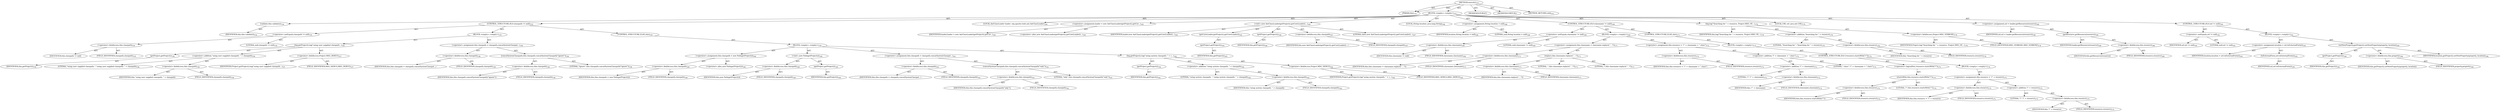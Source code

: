 digraph "execute" {  
"111669149699" [label = <(METHOD,execute)<SUB>153</SUB>> ]
"115964116993" [label = <(PARAM,this)<SUB>153</SUB>> ]
"25769803790" [label = <(BLOCK,&lt;empty&gt;,&lt;empty&gt;)<SUB>153</SUB>> ]
"30064771111" [label = <(validate,this.validate())<SUB>154</SUB>> ]
"68719476737" [label = <(IDENTIFIER,this,this.validate())<SUB>154</SUB>> ]
"47244640264" [label = <(CONTROL_STRUCTURE,IF,if (classpath != null))<SUB>155</SUB>> ]
"30064771112" [label = <(&lt;operator&gt;.notEquals,classpath != null)<SUB>155</SUB>> ]
"30064771113" [label = <(&lt;operator&gt;.fieldAccess,this.classpath)<SUB>155</SUB>> ]
"68719476774" [label = <(IDENTIFIER,this,classpath != null)> ]
"55834574858" [label = <(FIELD_IDENTIFIER,classpath,classpath)<SUB>155</SUB>> ]
"90194313227" [label = <(LITERAL,null,classpath != null)<SUB>155</SUB>> ]
"25769803791" [label = <(BLOCK,&lt;empty&gt;,&lt;empty&gt;)<SUB>155</SUB>> ]
"30064771114" [label = <(log,getProject().log(&quot;using user supplied classpath...)<SUB>156</SUB>> ]
"30064771115" [label = <(getProject,getProject())<SUB>156</SUB>> ]
"68719476738" [label = <(IDENTIFIER,this,getProject())<SUB>156</SUB>> ]
"30064771116" [label = <(&lt;operator&gt;.addition,&quot;using user supplied classpath: &quot; + classpath)<SUB>156</SUB>> ]
"90194313228" [label = <(LITERAL,&quot;using user supplied classpath: &quot;,&quot;using user supplied classpath: &quot; + classpath)<SUB>156</SUB>> ]
"30064771117" [label = <(&lt;operator&gt;.fieldAccess,this.classpath)<SUB>156</SUB>> ]
"68719476775" [label = <(IDENTIFIER,this,&quot;using user supplied classpath: &quot; + classpath)> ]
"55834574859" [label = <(FIELD_IDENTIFIER,classpath,classpath)<SUB>156</SUB>> ]
"30064771118" [label = <(&lt;operator&gt;.fieldAccess,Project.MSG_DEBUG)<SUB>157</SUB>> ]
"68719476776" [label = <(IDENTIFIER,Project,getProject().log(&quot;using user supplied classpath...)<SUB>157</SUB>> ]
"55834574860" [label = <(FIELD_IDENTIFIER,MSG_DEBUG,MSG_DEBUG)<SUB>157</SUB>> ]
"30064771119" [label = <(&lt;operator&gt;.assignment,this.classpath = classpath.concatSystemClasspat...)<SUB>158</SUB>> ]
"30064771120" [label = <(&lt;operator&gt;.fieldAccess,this.classpath)<SUB>158</SUB>> ]
"68719476777" [label = <(IDENTIFIER,this,this.classpath = classpath.concatSystemClasspat...)> ]
"55834574861" [label = <(FIELD_IDENTIFIER,classpath,classpath)<SUB>158</SUB>> ]
"30064771121" [label = <(concatSystemClasspath,this.classpath.concatSystemClasspath(&quot;ignore&quot;))<SUB>158</SUB>> ]
"30064771122" [label = <(&lt;operator&gt;.fieldAccess,this.classpath)<SUB>158</SUB>> ]
"68719476778" [label = <(IDENTIFIER,this,this.classpath.concatSystemClasspath(&quot;ignore&quot;))> ]
"55834574862" [label = <(FIELD_IDENTIFIER,classpath,classpath)<SUB>158</SUB>> ]
"90194313229" [label = <(LITERAL,&quot;ignore&quot;,this.classpath.concatSystemClasspath(&quot;ignore&quot;))<SUB>158</SUB>> ]
"47244640265" [label = <(CONTROL_STRUCTURE,ELSE,else)<SUB>159</SUB>> ]
"25769803792" [label = <(BLOCK,&lt;empty&gt;,&lt;empty&gt;)<SUB>159</SUB>> ]
"30064771123" [label = <(&lt;operator&gt;.assignment,this.classpath = new Path(getProject()))<SUB>160</SUB>> ]
"30064771124" [label = <(&lt;operator&gt;.fieldAccess,this.classpath)<SUB>160</SUB>> ]
"68719476779" [label = <(IDENTIFIER,this,this.classpath = new Path(getProject()))> ]
"55834574863" [label = <(FIELD_IDENTIFIER,classpath,classpath)<SUB>160</SUB>> ]
"30064771125" [label = <(&lt;operator&gt;.alloc,new Path(getProject()))<SUB>160</SUB>> ]
"30064771126" [label = <(&lt;init&gt;,new Path(getProject()))<SUB>160</SUB>> ]
"30064771127" [label = <(&lt;operator&gt;.fieldAccess,this.classpath)<SUB>160</SUB>> ]
"68719476780" [label = <(IDENTIFIER,this,new Path(getProject()))> ]
"55834574864" [label = <(FIELD_IDENTIFIER,classpath,classpath)<SUB>160</SUB>> ]
"30064771128" [label = <(getProject,getProject())<SUB>160</SUB>> ]
"68719476739" [label = <(IDENTIFIER,this,getProject())<SUB>160</SUB>> ]
"30064771129" [label = <(&lt;operator&gt;.assignment,this.classpath = classpath.concatSystemClasspat...)<SUB>161</SUB>> ]
"30064771130" [label = <(&lt;operator&gt;.fieldAccess,this.classpath)<SUB>161</SUB>> ]
"68719476781" [label = <(IDENTIFIER,this,this.classpath = classpath.concatSystemClasspat...)> ]
"55834574865" [label = <(FIELD_IDENTIFIER,classpath,classpath)<SUB>161</SUB>> ]
"30064771131" [label = <(concatSystemClasspath,this.classpath.concatSystemClasspath(&quot;only&quot;))<SUB>161</SUB>> ]
"30064771132" [label = <(&lt;operator&gt;.fieldAccess,this.classpath)<SUB>161</SUB>> ]
"68719476782" [label = <(IDENTIFIER,this,this.classpath.concatSystemClasspath(&quot;only&quot;))> ]
"55834574866" [label = <(FIELD_IDENTIFIER,classpath,classpath)<SUB>161</SUB>> ]
"90194313230" [label = <(LITERAL,&quot;only&quot;,this.classpath.concatSystemClasspath(&quot;only&quot;))<SUB>161</SUB>> ]
"30064771133" [label = <(log,getProject().log(&quot;using system classpath: &quot; + c...)<SUB>162</SUB>> ]
"30064771134" [label = <(getProject,getProject())<SUB>162</SUB>> ]
"68719476740" [label = <(IDENTIFIER,this,getProject())<SUB>162</SUB>> ]
"30064771135" [label = <(&lt;operator&gt;.addition,&quot;using system classpath: &quot; + classpath)<SUB>162</SUB>> ]
"90194313231" [label = <(LITERAL,&quot;using system classpath: &quot;,&quot;using system classpath: &quot; + classpath)<SUB>162</SUB>> ]
"30064771136" [label = <(&lt;operator&gt;.fieldAccess,this.classpath)<SUB>162</SUB>> ]
"68719476783" [label = <(IDENTIFIER,this,&quot;using system classpath: &quot; + classpath)> ]
"55834574867" [label = <(FIELD_IDENTIFIER,classpath,classpath)<SUB>162</SUB>> ]
"30064771137" [label = <(&lt;operator&gt;.fieldAccess,Project.MSG_DEBUG)<SUB>162</SUB>> ]
"68719476784" [label = <(IDENTIFIER,Project,getProject().log(&quot;using system classpath: &quot; + c...)<SUB>162</SUB>> ]
"55834574868" [label = <(FIELD_IDENTIFIER,MSG_DEBUG,MSG_DEBUG)<SUB>162</SUB>> ]
"94489280516" [label = <(LOCAL,AntClassLoader loader: org.apache.tools.ant.AntClassLoader)<SUB>164</SUB>> ]
"30064771138" [label = <(&lt;operator&gt;.assignment,loader = new AntClassLoader(getProject().getCor...)<SUB>165</SUB>> ]
"68719476785" [label = <(IDENTIFIER,loader,loader = new AntClassLoader(getProject().getCor...)<SUB>165</SUB>> ]
"30064771139" [label = <(&lt;operator&gt;.alloc,new AntClassLoader(getProject().getCoreLoader()...)<SUB>165</SUB>> ]
"30064771140" [label = <(&lt;init&gt;,new AntClassLoader(getProject().getCoreLoader()...)<SUB>165</SUB>> ]
"68719476786" [label = <(IDENTIFIER,loader,new AntClassLoader(getProject().getCoreLoader()...)<SUB>165</SUB>> ]
"30064771141" [label = <(getCoreLoader,getProject().getCoreLoader())<SUB>165</SUB>> ]
"30064771142" [label = <(getProject,getProject())<SUB>165</SUB>> ]
"68719476741" [label = <(IDENTIFIER,this,getProject())<SUB>165</SUB>> ]
"30064771143" [label = <(getProject,getProject())<SUB>166</SUB>> ]
"68719476742" [label = <(IDENTIFIER,this,getProject())<SUB>166</SUB>> ]
"30064771144" [label = <(&lt;operator&gt;.fieldAccess,this.classpath)<SUB>167</SUB>> ]
"68719476787" [label = <(IDENTIFIER,this,new AntClassLoader(getProject().getCoreLoader()...)> ]
"55834574869" [label = <(FIELD_IDENTIFIER,classpath,classpath)<SUB>167</SUB>> ]
"90194313232" [label = <(LITERAL,false,new AntClassLoader(getProject().getCoreLoader()...)<SUB>167</SUB>> ]
"94489280517" [label = <(LOCAL,String location: java.lang.String)<SUB>168</SUB>> ]
"30064771145" [label = <(&lt;operator&gt;.assignment,String location = null)<SUB>168</SUB>> ]
"68719476788" [label = <(IDENTIFIER,location,String location = null)<SUB>168</SUB>> ]
"90194313233" [label = <(LITERAL,null,String location = null)<SUB>168</SUB>> ]
"47244640266" [label = <(CONTROL_STRUCTURE,IF,if (classname != null))<SUB>169</SUB>> ]
"30064771146" [label = <(&lt;operator&gt;.notEquals,classname != null)<SUB>169</SUB>> ]
"30064771147" [label = <(&lt;operator&gt;.fieldAccess,this.classname)<SUB>169</SUB>> ]
"68719476789" [label = <(IDENTIFIER,this,classname != null)> ]
"55834574870" [label = <(FIELD_IDENTIFIER,classname,classname)<SUB>169</SUB>> ]
"90194313234" [label = <(LITERAL,null,classname != null)<SUB>169</SUB>> ]
"25769803793" [label = <(BLOCK,&lt;empty&gt;,&lt;empty&gt;)<SUB>169</SUB>> ]
"30064771148" [label = <(&lt;operator&gt;.assignment,this.classname = classname.replace('.', '/'))<SUB>171</SUB>> ]
"30064771149" [label = <(&lt;operator&gt;.fieldAccess,this.classname)<SUB>171</SUB>> ]
"68719476790" [label = <(IDENTIFIER,this,this.classname = classname.replace('.', '/'))> ]
"55834574871" [label = <(FIELD_IDENTIFIER,classname,classname)<SUB>171</SUB>> ]
"30064771150" [label = <(replace,this.classname.replace('.', '/'))<SUB>171</SUB>> ]
"30064771151" [label = <(&lt;operator&gt;.fieldAccess,this.classname)<SUB>171</SUB>> ]
"68719476791" [label = <(IDENTIFIER,this,this.classname.replace('.', '/'))> ]
"55834574872" [label = <(FIELD_IDENTIFIER,classname,classname)<SUB>171</SUB>> ]
"90194313235" [label = <(LITERAL,'.',this.classname.replace('.', '/'))<SUB>171</SUB>> ]
"90194313236" [label = <(LITERAL,'/',this.classname.replace('.', '/'))<SUB>171</SUB>> ]
"30064771152" [label = <(&lt;operator&gt;.assignment,this.resource = &quot;/&quot; + classname + &quot;.class&quot;)<SUB>172</SUB>> ]
"30064771153" [label = <(&lt;operator&gt;.fieldAccess,this.resource)<SUB>172</SUB>> ]
"68719476792" [label = <(IDENTIFIER,this,this.resource = &quot;/&quot; + classname + &quot;.class&quot;)> ]
"55834574873" [label = <(FIELD_IDENTIFIER,resource,resource)<SUB>172</SUB>> ]
"30064771154" [label = <(&lt;operator&gt;.addition,&quot;/&quot; + classname + &quot;.class&quot;)<SUB>172</SUB>> ]
"30064771155" [label = <(&lt;operator&gt;.addition,&quot;/&quot; + classname)<SUB>172</SUB>> ]
"90194313237" [label = <(LITERAL,&quot;/&quot;,&quot;/&quot; + classname)<SUB>172</SUB>> ]
"30064771156" [label = <(&lt;operator&gt;.fieldAccess,this.classname)<SUB>172</SUB>> ]
"68719476793" [label = <(IDENTIFIER,this,&quot;/&quot; + classname)> ]
"55834574874" [label = <(FIELD_IDENTIFIER,classname,classname)<SUB>172</SUB>> ]
"90194313238" [label = <(LITERAL,&quot;.class&quot;,&quot;/&quot; + classname + &quot;.class&quot;)<SUB>172</SUB>> ]
"47244640267" [label = <(CONTROL_STRUCTURE,ELSE,else)<SUB>173</SUB>> ]
"25769803794" [label = <(BLOCK,&lt;empty&gt;,&lt;empty&gt;)<SUB>173</SUB>> ]
"47244640268" [label = <(CONTROL_STRUCTURE,IF,if (!resource.startsWith(&quot;/&quot;)))<SUB>174</SUB>> ]
"30064771157" [label = <(&lt;operator&gt;.logicalNot,!resource.startsWith(&quot;/&quot;))<SUB>174</SUB>> ]
"30064771158" [label = <(startsWith,this.resource.startsWith(&quot;/&quot;))<SUB>174</SUB>> ]
"30064771159" [label = <(&lt;operator&gt;.fieldAccess,this.resource)<SUB>174</SUB>> ]
"68719476794" [label = <(IDENTIFIER,this,this.resource.startsWith(&quot;/&quot;))> ]
"55834574875" [label = <(FIELD_IDENTIFIER,resource,resource)<SUB>174</SUB>> ]
"90194313239" [label = <(LITERAL,&quot;/&quot;,this.resource.startsWith(&quot;/&quot;))<SUB>174</SUB>> ]
"25769803795" [label = <(BLOCK,&lt;empty&gt;,&lt;empty&gt;)<SUB>174</SUB>> ]
"30064771160" [label = <(&lt;operator&gt;.assignment,this.resource = &quot;/&quot; + resource)<SUB>175</SUB>> ]
"30064771161" [label = <(&lt;operator&gt;.fieldAccess,this.resource)<SUB>175</SUB>> ]
"68719476795" [label = <(IDENTIFIER,this,this.resource = &quot;/&quot; + resource)> ]
"55834574876" [label = <(FIELD_IDENTIFIER,resource,resource)<SUB>175</SUB>> ]
"30064771162" [label = <(&lt;operator&gt;.addition,&quot;/&quot; + resource)<SUB>175</SUB>> ]
"90194313240" [label = <(LITERAL,&quot;/&quot;,&quot;/&quot; + resource)<SUB>175</SUB>> ]
"30064771163" [label = <(&lt;operator&gt;.fieldAccess,this.resource)<SUB>175</SUB>> ]
"68719476796" [label = <(IDENTIFIER,this,&quot;/&quot; + resource)> ]
"55834574877" [label = <(FIELD_IDENTIFIER,resource,resource)<SUB>175</SUB>> ]
"30064771164" [label = <(log,log(&quot;Searching for &quot; + resource, Project.MSG_VE...)<SUB>178</SUB>> ]
"68719476743" [label = <(IDENTIFIER,this,log(&quot;Searching for &quot; + resource, Project.MSG_VE...)<SUB>178</SUB>> ]
"30064771165" [label = <(&lt;operator&gt;.addition,&quot;Searching for &quot; + resource)<SUB>178</SUB>> ]
"90194313241" [label = <(LITERAL,&quot;Searching for &quot;,&quot;Searching for &quot; + resource)<SUB>178</SUB>> ]
"30064771166" [label = <(&lt;operator&gt;.fieldAccess,this.resource)<SUB>178</SUB>> ]
"68719476797" [label = <(IDENTIFIER,this,&quot;Searching for &quot; + resource)> ]
"55834574878" [label = <(FIELD_IDENTIFIER,resource,resource)<SUB>178</SUB>> ]
"30064771167" [label = <(&lt;operator&gt;.fieldAccess,Project.MSG_VERBOSE)<SUB>178</SUB>> ]
"68719476798" [label = <(IDENTIFIER,Project,log(&quot;Searching for &quot; + resource, Project.MSG_VE...)<SUB>178</SUB>> ]
"55834574879" [label = <(FIELD_IDENTIFIER,MSG_VERBOSE,MSG_VERBOSE)<SUB>178</SUB>> ]
"94489280518" [label = <(LOCAL,URL url: java.net.URL)<SUB>179</SUB>> ]
"30064771168" [label = <(&lt;operator&gt;.assignment,url = loader.getResource(resource))<SUB>180</SUB>> ]
"68719476799" [label = <(IDENTIFIER,url,url = loader.getResource(resource))<SUB>180</SUB>> ]
"30064771169" [label = <(getResource,getResource(resource))<SUB>180</SUB>> ]
"68719476800" [label = <(IDENTIFIER,loader,getResource(resource))<SUB>180</SUB>> ]
"30064771170" [label = <(&lt;operator&gt;.fieldAccess,this.resource)<SUB>180</SUB>> ]
"68719476801" [label = <(IDENTIFIER,this,getResource(resource))> ]
"55834574880" [label = <(FIELD_IDENTIFIER,resource,resource)<SUB>180</SUB>> ]
"47244640269" [label = <(CONTROL_STRUCTURE,IF,if (url != null))<SUB>181</SUB>> ]
"30064771171" [label = <(&lt;operator&gt;.notEquals,url != null)<SUB>181</SUB>> ]
"68719476802" [label = <(IDENTIFIER,url,url != null)<SUB>181</SUB>> ]
"90194313242" [label = <(LITERAL,null,url != null)<SUB>181</SUB>> ]
"25769803796" [label = <(BLOCK,&lt;empty&gt;,&lt;empty&gt;)<SUB>181</SUB>> ]
"30064771172" [label = <(&lt;operator&gt;.assignment,location = url.toExternalForm())<SUB>183</SUB>> ]
"68719476803" [label = <(IDENTIFIER,location,location = url.toExternalForm())<SUB>183</SUB>> ]
"30064771173" [label = <(toExternalForm,url.toExternalForm())<SUB>183</SUB>> ]
"68719476804" [label = <(IDENTIFIER,url,url.toExternalForm())<SUB>183</SUB>> ]
"30064771174" [label = <(setNewProperty,getProject().setNewProperty(property, location))<SUB>184</SUB>> ]
"30064771175" [label = <(getProject,getProject())<SUB>184</SUB>> ]
"68719476744" [label = <(IDENTIFIER,this,getProject())<SUB>184</SUB>> ]
"30064771176" [label = <(&lt;operator&gt;.fieldAccess,this.property)<SUB>184</SUB>> ]
"68719476805" [label = <(IDENTIFIER,this,getProject().setNewProperty(property, location))> ]
"55834574881" [label = <(FIELD_IDENTIFIER,property,property)<SUB>184</SUB>> ]
"68719476806" [label = <(IDENTIFIER,location,getProject().setNewProperty(property, location))<SUB>184</SUB>> ]
"133143986186" [label = <(MODIFIER,PUBLIC)> ]
"133143986187" [label = <(MODIFIER,VIRTUAL)> ]
"128849018883" [label = <(METHOD_RETURN,void)<SUB>153</SUB>> ]
  "111669149699" -> "115964116993"  [ label = "AST: "] 
  "111669149699" -> "25769803790"  [ label = "AST: "] 
  "111669149699" -> "133143986186"  [ label = "AST: "] 
  "111669149699" -> "133143986187"  [ label = "AST: "] 
  "111669149699" -> "128849018883"  [ label = "AST: "] 
  "25769803790" -> "30064771111"  [ label = "AST: "] 
  "25769803790" -> "47244640264"  [ label = "AST: "] 
  "25769803790" -> "94489280516"  [ label = "AST: "] 
  "25769803790" -> "30064771138"  [ label = "AST: "] 
  "25769803790" -> "30064771140"  [ label = "AST: "] 
  "25769803790" -> "94489280517"  [ label = "AST: "] 
  "25769803790" -> "30064771145"  [ label = "AST: "] 
  "25769803790" -> "47244640266"  [ label = "AST: "] 
  "25769803790" -> "30064771164"  [ label = "AST: "] 
  "25769803790" -> "94489280518"  [ label = "AST: "] 
  "25769803790" -> "30064771168"  [ label = "AST: "] 
  "25769803790" -> "47244640269"  [ label = "AST: "] 
  "30064771111" -> "68719476737"  [ label = "AST: "] 
  "47244640264" -> "30064771112"  [ label = "AST: "] 
  "47244640264" -> "25769803791"  [ label = "AST: "] 
  "47244640264" -> "47244640265"  [ label = "AST: "] 
  "30064771112" -> "30064771113"  [ label = "AST: "] 
  "30064771112" -> "90194313227"  [ label = "AST: "] 
  "30064771113" -> "68719476774"  [ label = "AST: "] 
  "30064771113" -> "55834574858"  [ label = "AST: "] 
  "25769803791" -> "30064771114"  [ label = "AST: "] 
  "25769803791" -> "30064771119"  [ label = "AST: "] 
  "30064771114" -> "30064771115"  [ label = "AST: "] 
  "30064771114" -> "30064771116"  [ label = "AST: "] 
  "30064771114" -> "30064771118"  [ label = "AST: "] 
  "30064771115" -> "68719476738"  [ label = "AST: "] 
  "30064771116" -> "90194313228"  [ label = "AST: "] 
  "30064771116" -> "30064771117"  [ label = "AST: "] 
  "30064771117" -> "68719476775"  [ label = "AST: "] 
  "30064771117" -> "55834574859"  [ label = "AST: "] 
  "30064771118" -> "68719476776"  [ label = "AST: "] 
  "30064771118" -> "55834574860"  [ label = "AST: "] 
  "30064771119" -> "30064771120"  [ label = "AST: "] 
  "30064771119" -> "30064771121"  [ label = "AST: "] 
  "30064771120" -> "68719476777"  [ label = "AST: "] 
  "30064771120" -> "55834574861"  [ label = "AST: "] 
  "30064771121" -> "30064771122"  [ label = "AST: "] 
  "30064771121" -> "90194313229"  [ label = "AST: "] 
  "30064771122" -> "68719476778"  [ label = "AST: "] 
  "30064771122" -> "55834574862"  [ label = "AST: "] 
  "47244640265" -> "25769803792"  [ label = "AST: "] 
  "25769803792" -> "30064771123"  [ label = "AST: "] 
  "25769803792" -> "30064771126"  [ label = "AST: "] 
  "25769803792" -> "30064771129"  [ label = "AST: "] 
  "25769803792" -> "30064771133"  [ label = "AST: "] 
  "30064771123" -> "30064771124"  [ label = "AST: "] 
  "30064771123" -> "30064771125"  [ label = "AST: "] 
  "30064771124" -> "68719476779"  [ label = "AST: "] 
  "30064771124" -> "55834574863"  [ label = "AST: "] 
  "30064771126" -> "30064771127"  [ label = "AST: "] 
  "30064771126" -> "30064771128"  [ label = "AST: "] 
  "30064771127" -> "68719476780"  [ label = "AST: "] 
  "30064771127" -> "55834574864"  [ label = "AST: "] 
  "30064771128" -> "68719476739"  [ label = "AST: "] 
  "30064771129" -> "30064771130"  [ label = "AST: "] 
  "30064771129" -> "30064771131"  [ label = "AST: "] 
  "30064771130" -> "68719476781"  [ label = "AST: "] 
  "30064771130" -> "55834574865"  [ label = "AST: "] 
  "30064771131" -> "30064771132"  [ label = "AST: "] 
  "30064771131" -> "90194313230"  [ label = "AST: "] 
  "30064771132" -> "68719476782"  [ label = "AST: "] 
  "30064771132" -> "55834574866"  [ label = "AST: "] 
  "30064771133" -> "30064771134"  [ label = "AST: "] 
  "30064771133" -> "30064771135"  [ label = "AST: "] 
  "30064771133" -> "30064771137"  [ label = "AST: "] 
  "30064771134" -> "68719476740"  [ label = "AST: "] 
  "30064771135" -> "90194313231"  [ label = "AST: "] 
  "30064771135" -> "30064771136"  [ label = "AST: "] 
  "30064771136" -> "68719476783"  [ label = "AST: "] 
  "30064771136" -> "55834574867"  [ label = "AST: "] 
  "30064771137" -> "68719476784"  [ label = "AST: "] 
  "30064771137" -> "55834574868"  [ label = "AST: "] 
  "30064771138" -> "68719476785"  [ label = "AST: "] 
  "30064771138" -> "30064771139"  [ label = "AST: "] 
  "30064771140" -> "68719476786"  [ label = "AST: "] 
  "30064771140" -> "30064771141"  [ label = "AST: "] 
  "30064771140" -> "30064771143"  [ label = "AST: "] 
  "30064771140" -> "30064771144"  [ label = "AST: "] 
  "30064771140" -> "90194313232"  [ label = "AST: "] 
  "30064771141" -> "30064771142"  [ label = "AST: "] 
  "30064771142" -> "68719476741"  [ label = "AST: "] 
  "30064771143" -> "68719476742"  [ label = "AST: "] 
  "30064771144" -> "68719476787"  [ label = "AST: "] 
  "30064771144" -> "55834574869"  [ label = "AST: "] 
  "30064771145" -> "68719476788"  [ label = "AST: "] 
  "30064771145" -> "90194313233"  [ label = "AST: "] 
  "47244640266" -> "30064771146"  [ label = "AST: "] 
  "47244640266" -> "25769803793"  [ label = "AST: "] 
  "47244640266" -> "47244640267"  [ label = "AST: "] 
  "30064771146" -> "30064771147"  [ label = "AST: "] 
  "30064771146" -> "90194313234"  [ label = "AST: "] 
  "30064771147" -> "68719476789"  [ label = "AST: "] 
  "30064771147" -> "55834574870"  [ label = "AST: "] 
  "25769803793" -> "30064771148"  [ label = "AST: "] 
  "25769803793" -> "30064771152"  [ label = "AST: "] 
  "30064771148" -> "30064771149"  [ label = "AST: "] 
  "30064771148" -> "30064771150"  [ label = "AST: "] 
  "30064771149" -> "68719476790"  [ label = "AST: "] 
  "30064771149" -> "55834574871"  [ label = "AST: "] 
  "30064771150" -> "30064771151"  [ label = "AST: "] 
  "30064771150" -> "90194313235"  [ label = "AST: "] 
  "30064771150" -> "90194313236"  [ label = "AST: "] 
  "30064771151" -> "68719476791"  [ label = "AST: "] 
  "30064771151" -> "55834574872"  [ label = "AST: "] 
  "30064771152" -> "30064771153"  [ label = "AST: "] 
  "30064771152" -> "30064771154"  [ label = "AST: "] 
  "30064771153" -> "68719476792"  [ label = "AST: "] 
  "30064771153" -> "55834574873"  [ label = "AST: "] 
  "30064771154" -> "30064771155"  [ label = "AST: "] 
  "30064771154" -> "90194313238"  [ label = "AST: "] 
  "30064771155" -> "90194313237"  [ label = "AST: "] 
  "30064771155" -> "30064771156"  [ label = "AST: "] 
  "30064771156" -> "68719476793"  [ label = "AST: "] 
  "30064771156" -> "55834574874"  [ label = "AST: "] 
  "47244640267" -> "25769803794"  [ label = "AST: "] 
  "25769803794" -> "47244640268"  [ label = "AST: "] 
  "47244640268" -> "30064771157"  [ label = "AST: "] 
  "47244640268" -> "25769803795"  [ label = "AST: "] 
  "30064771157" -> "30064771158"  [ label = "AST: "] 
  "30064771158" -> "30064771159"  [ label = "AST: "] 
  "30064771158" -> "90194313239"  [ label = "AST: "] 
  "30064771159" -> "68719476794"  [ label = "AST: "] 
  "30064771159" -> "55834574875"  [ label = "AST: "] 
  "25769803795" -> "30064771160"  [ label = "AST: "] 
  "30064771160" -> "30064771161"  [ label = "AST: "] 
  "30064771160" -> "30064771162"  [ label = "AST: "] 
  "30064771161" -> "68719476795"  [ label = "AST: "] 
  "30064771161" -> "55834574876"  [ label = "AST: "] 
  "30064771162" -> "90194313240"  [ label = "AST: "] 
  "30064771162" -> "30064771163"  [ label = "AST: "] 
  "30064771163" -> "68719476796"  [ label = "AST: "] 
  "30064771163" -> "55834574877"  [ label = "AST: "] 
  "30064771164" -> "68719476743"  [ label = "AST: "] 
  "30064771164" -> "30064771165"  [ label = "AST: "] 
  "30064771164" -> "30064771167"  [ label = "AST: "] 
  "30064771165" -> "90194313241"  [ label = "AST: "] 
  "30064771165" -> "30064771166"  [ label = "AST: "] 
  "30064771166" -> "68719476797"  [ label = "AST: "] 
  "30064771166" -> "55834574878"  [ label = "AST: "] 
  "30064771167" -> "68719476798"  [ label = "AST: "] 
  "30064771167" -> "55834574879"  [ label = "AST: "] 
  "30064771168" -> "68719476799"  [ label = "AST: "] 
  "30064771168" -> "30064771169"  [ label = "AST: "] 
  "30064771169" -> "68719476800"  [ label = "AST: "] 
  "30064771169" -> "30064771170"  [ label = "AST: "] 
  "30064771170" -> "68719476801"  [ label = "AST: "] 
  "30064771170" -> "55834574880"  [ label = "AST: "] 
  "47244640269" -> "30064771171"  [ label = "AST: "] 
  "47244640269" -> "25769803796"  [ label = "AST: "] 
  "30064771171" -> "68719476802"  [ label = "AST: "] 
  "30064771171" -> "90194313242"  [ label = "AST: "] 
  "25769803796" -> "30064771172"  [ label = "AST: "] 
  "25769803796" -> "30064771174"  [ label = "AST: "] 
  "30064771172" -> "68719476803"  [ label = "AST: "] 
  "30064771172" -> "30064771173"  [ label = "AST: "] 
  "30064771173" -> "68719476804"  [ label = "AST: "] 
  "30064771174" -> "30064771175"  [ label = "AST: "] 
  "30064771174" -> "30064771176"  [ label = "AST: "] 
  "30064771174" -> "68719476806"  [ label = "AST: "] 
  "30064771175" -> "68719476744"  [ label = "AST: "] 
  "30064771176" -> "68719476805"  [ label = "AST: "] 
  "30064771176" -> "55834574881"  [ label = "AST: "] 
  "111669149699" -> "115964116993"  [ label = "DDG: "] 
}
